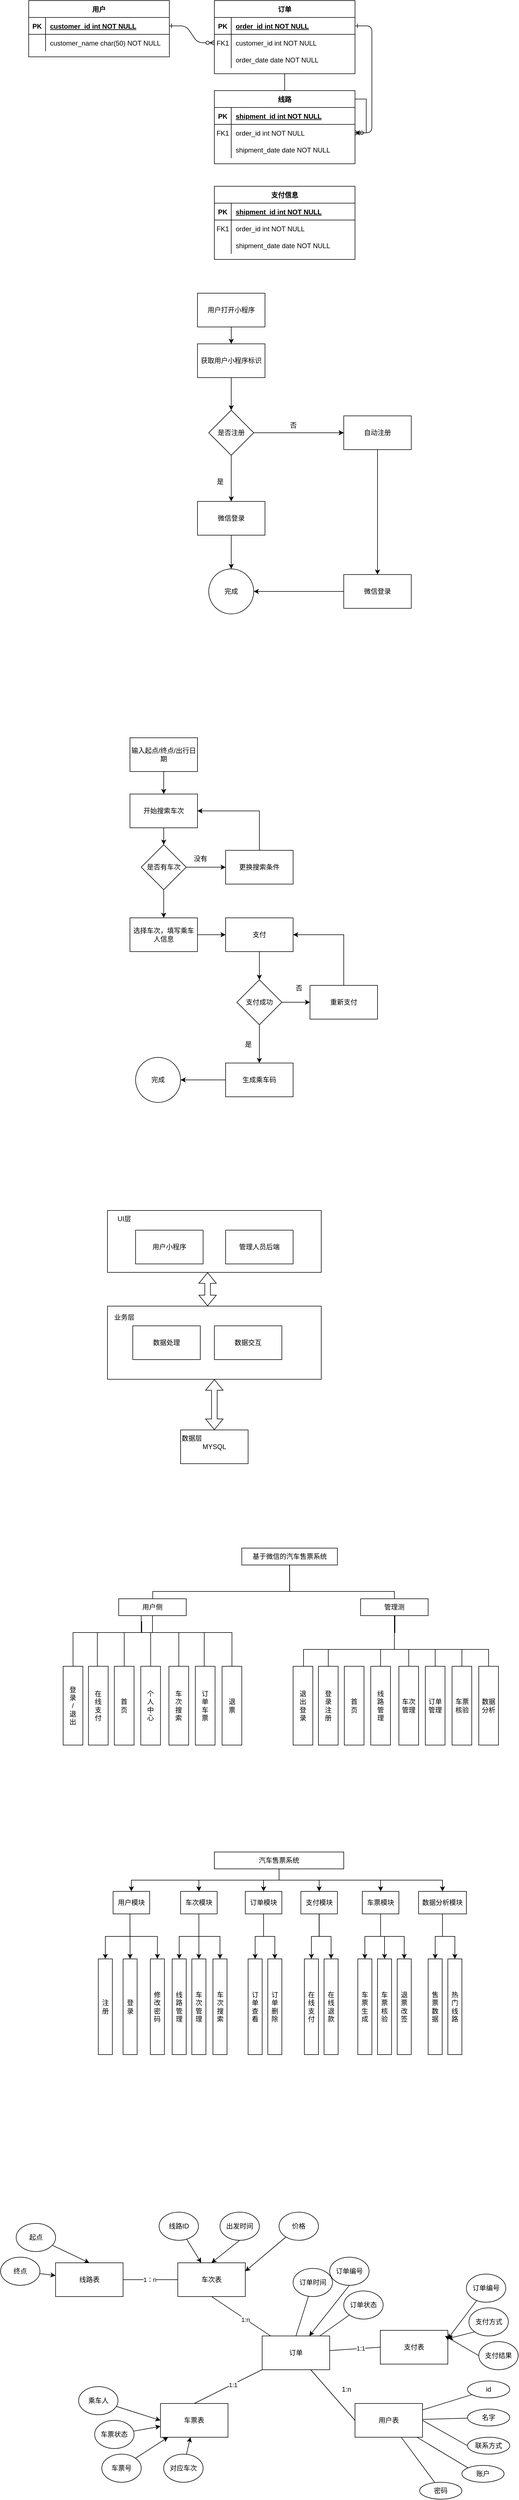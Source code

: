 <mxfile version="24.7.7">
  <diagram id="R2lEEEUBdFMjLlhIrx00" name="Page-1">
    <mxGraphModel dx="1226" dy="667" grid="1" gridSize="10" guides="1" tooltips="1" connect="1" arrows="1" fold="1" page="1" pageScale="1" pageWidth="850" pageHeight="1100" math="0" shadow="0" extFonts="Permanent Marker^https://fonts.googleapis.com/css?family=Permanent+Marker">
      <root>
        <mxCell id="0" />
        <mxCell id="1" parent="0" />
        <mxCell id="C-vyLk0tnHw3VtMMgP7b-1" value="" style="edgeStyle=entityRelationEdgeStyle;endArrow=ERzeroToMany;startArrow=ERone;endFill=1;startFill=0;" parent="1" source="C-vyLk0tnHw3VtMMgP7b-24" target="C-vyLk0tnHw3VtMMgP7b-6" edge="1">
          <mxGeometry width="100" height="100" relative="1" as="geometry">
            <mxPoint x="340" y="720" as="sourcePoint" />
            <mxPoint x="440" y="620" as="targetPoint" />
          </mxGeometry>
        </mxCell>
        <mxCell id="C-vyLk0tnHw3VtMMgP7b-12" value="" style="edgeStyle=entityRelationEdgeStyle;endArrow=ERzeroToMany;startArrow=ERone;endFill=1;startFill=0;" parent="1" source="C-vyLk0tnHw3VtMMgP7b-3" target="C-vyLk0tnHw3VtMMgP7b-17" edge="1">
          <mxGeometry width="100" height="100" relative="1" as="geometry">
            <mxPoint x="400" y="180" as="sourcePoint" />
            <mxPoint x="460" y="205" as="targetPoint" />
          </mxGeometry>
        </mxCell>
        <mxCell id="f2psoKQf4g5IG362uI7s-1" value="" style="edgeStyle=orthogonalEdgeStyle;rounded=0;orthogonalLoop=1;jettySize=auto;html=1;" edge="1" parent="1" source="C-vyLk0tnHw3VtMMgP7b-2" target="C-vyLk0tnHw3VtMMgP7b-17">
          <mxGeometry relative="1" as="geometry" />
        </mxCell>
        <mxCell id="C-vyLk0tnHw3VtMMgP7b-2" value="订单" style="shape=table;startSize=30;container=1;collapsible=1;childLayout=tableLayout;fixedRows=1;rowLines=0;fontStyle=1;align=center;resizeLast=1;" parent="1" vertex="1">
          <mxGeometry x="450" y="120" width="250" height="130" as="geometry" />
        </mxCell>
        <mxCell id="C-vyLk0tnHw3VtMMgP7b-3" value="" style="shape=partialRectangle;collapsible=0;dropTarget=0;pointerEvents=0;fillColor=none;points=[[0,0.5],[1,0.5]];portConstraint=eastwest;top=0;left=0;right=0;bottom=1;" parent="C-vyLk0tnHw3VtMMgP7b-2" vertex="1">
          <mxGeometry y="30" width="250" height="30" as="geometry" />
        </mxCell>
        <mxCell id="C-vyLk0tnHw3VtMMgP7b-4" value="PK" style="shape=partialRectangle;overflow=hidden;connectable=0;fillColor=none;top=0;left=0;bottom=0;right=0;fontStyle=1;" parent="C-vyLk0tnHw3VtMMgP7b-3" vertex="1">
          <mxGeometry width="30" height="30" as="geometry">
            <mxRectangle width="30" height="30" as="alternateBounds" />
          </mxGeometry>
        </mxCell>
        <mxCell id="C-vyLk0tnHw3VtMMgP7b-5" value="order_id int NOT NULL " style="shape=partialRectangle;overflow=hidden;connectable=0;fillColor=none;top=0;left=0;bottom=0;right=0;align=left;spacingLeft=6;fontStyle=5;" parent="C-vyLk0tnHw3VtMMgP7b-3" vertex="1">
          <mxGeometry x="30" width="220" height="30" as="geometry">
            <mxRectangle width="220" height="30" as="alternateBounds" />
          </mxGeometry>
        </mxCell>
        <mxCell id="C-vyLk0tnHw3VtMMgP7b-6" value="" style="shape=partialRectangle;collapsible=0;dropTarget=0;pointerEvents=0;fillColor=none;points=[[0,0.5],[1,0.5]];portConstraint=eastwest;top=0;left=0;right=0;bottom=0;" parent="C-vyLk0tnHw3VtMMgP7b-2" vertex="1">
          <mxGeometry y="60" width="250" height="30" as="geometry" />
        </mxCell>
        <mxCell id="C-vyLk0tnHw3VtMMgP7b-7" value="FK1" style="shape=partialRectangle;overflow=hidden;connectable=0;fillColor=none;top=0;left=0;bottom=0;right=0;" parent="C-vyLk0tnHw3VtMMgP7b-6" vertex="1">
          <mxGeometry width="30" height="30" as="geometry">
            <mxRectangle width="30" height="30" as="alternateBounds" />
          </mxGeometry>
        </mxCell>
        <mxCell id="C-vyLk0tnHw3VtMMgP7b-8" value="customer_id int NOT NULL" style="shape=partialRectangle;overflow=hidden;connectable=0;fillColor=none;top=0;left=0;bottom=0;right=0;align=left;spacingLeft=6;" parent="C-vyLk0tnHw3VtMMgP7b-6" vertex="1">
          <mxGeometry x="30" width="220" height="30" as="geometry">
            <mxRectangle width="220" height="30" as="alternateBounds" />
          </mxGeometry>
        </mxCell>
        <mxCell id="C-vyLk0tnHw3VtMMgP7b-9" value="" style="shape=partialRectangle;collapsible=0;dropTarget=0;pointerEvents=0;fillColor=none;points=[[0,0.5],[1,0.5]];portConstraint=eastwest;top=0;left=0;right=0;bottom=0;" parent="C-vyLk0tnHw3VtMMgP7b-2" vertex="1">
          <mxGeometry y="90" width="250" height="30" as="geometry" />
        </mxCell>
        <mxCell id="C-vyLk0tnHw3VtMMgP7b-10" value="" style="shape=partialRectangle;overflow=hidden;connectable=0;fillColor=none;top=0;left=0;bottom=0;right=0;" parent="C-vyLk0tnHw3VtMMgP7b-9" vertex="1">
          <mxGeometry width="30" height="30" as="geometry">
            <mxRectangle width="30" height="30" as="alternateBounds" />
          </mxGeometry>
        </mxCell>
        <mxCell id="C-vyLk0tnHw3VtMMgP7b-11" value="order_date date NOT NULL" style="shape=partialRectangle;overflow=hidden;connectable=0;fillColor=none;top=0;left=0;bottom=0;right=0;align=left;spacingLeft=6;" parent="C-vyLk0tnHw3VtMMgP7b-9" vertex="1">
          <mxGeometry x="30" width="220" height="30" as="geometry">
            <mxRectangle width="220" height="30" as="alternateBounds" />
          </mxGeometry>
        </mxCell>
        <mxCell id="C-vyLk0tnHw3VtMMgP7b-13" value="线路" style="shape=table;startSize=30;container=1;collapsible=1;childLayout=tableLayout;fixedRows=1;rowLines=0;fontStyle=1;align=center;resizeLast=1;" parent="1" vertex="1">
          <mxGeometry x="450" y="280" width="250" height="130" as="geometry" />
        </mxCell>
        <mxCell id="C-vyLk0tnHw3VtMMgP7b-14" value="" style="shape=partialRectangle;collapsible=0;dropTarget=0;pointerEvents=0;fillColor=none;points=[[0,0.5],[1,0.5]];portConstraint=eastwest;top=0;left=0;right=0;bottom=1;" parent="C-vyLk0tnHw3VtMMgP7b-13" vertex="1">
          <mxGeometry y="30" width="250" height="30" as="geometry" />
        </mxCell>
        <mxCell id="C-vyLk0tnHw3VtMMgP7b-15" value="PK" style="shape=partialRectangle;overflow=hidden;connectable=0;fillColor=none;top=0;left=0;bottom=0;right=0;fontStyle=1;" parent="C-vyLk0tnHw3VtMMgP7b-14" vertex="1">
          <mxGeometry width="30" height="30" as="geometry">
            <mxRectangle width="30" height="30" as="alternateBounds" />
          </mxGeometry>
        </mxCell>
        <mxCell id="C-vyLk0tnHw3VtMMgP7b-16" value="shipment_id int NOT NULL " style="shape=partialRectangle;overflow=hidden;connectable=0;fillColor=none;top=0;left=0;bottom=0;right=0;align=left;spacingLeft=6;fontStyle=5;" parent="C-vyLk0tnHw3VtMMgP7b-14" vertex="1">
          <mxGeometry x="30" width="220" height="30" as="geometry">
            <mxRectangle width="220" height="30" as="alternateBounds" />
          </mxGeometry>
        </mxCell>
        <mxCell id="C-vyLk0tnHw3VtMMgP7b-17" value="" style="shape=partialRectangle;collapsible=0;dropTarget=0;pointerEvents=0;fillColor=none;points=[[0,0.5],[1,0.5]];portConstraint=eastwest;top=0;left=0;right=0;bottom=0;" parent="C-vyLk0tnHw3VtMMgP7b-13" vertex="1">
          <mxGeometry y="60" width="250" height="30" as="geometry" />
        </mxCell>
        <mxCell id="C-vyLk0tnHw3VtMMgP7b-18" value="FK1" style="shape=partialRectangle;overflow=hidden;connectable=0;fillColor=none;top=0;left=0;bottom=0;right=0;" parent="C-vyLk0tnHw3VtMMgP7b-17" vertex="1">
          <mxGeometry width="30" height="30" as="geometry">
            <mxRectangle width="30" height="30" as="alternateBounds" />
          </mxGeometry>
        </mxCell>
        <mxCell id="C-vyLk0tnHw3VtMMgP7b-19" value="order_id int NOT NULL" style="shape=partialRectangle;overflow=hidden;connectable=0;fillColor=none;top=0;left=0;bottom=0;right=0;align=left;spacingLeft=6;" parent="C-vyLk0tnHw3VtMMgP7b-17" vertex="1">
          <mxGeometry x="30" width="220" height="30" as="geometry">
            <mxRectangle width="220" height="30" as="alternateBounds" />
          </mxGeometry>
        </mxCell>
        <mxCell id="C-vyLk0tnHw3VtMMgP7b-20" value="" style="shape=partialRectangle;collapsible=0;dropTarget=0;pointerEvents=0;fillColor=none;points=[[0,0.5],[1,0.5]];portConstraint=eastwest;top=0;left=0;right=0;bottom=0;" parent="C-vyLk0tnHw3VtMMgP7b-13" vertex="1">
          <mxGeometry y="90" width="250" height="30" as="geometry" />
        </mxCell>
        <mxCell id="C-vyLk0tnHw3VtMMgP7b-21" value="" style="shape=partialRectangle;overflow=hidden;connectable=0;fillColor=none;top=0;left=0;bottom=0;right=0;" parent="C-vyLk0tnHw3VtMMgP7b-20" vertex="1">
          <mxGeometry width="30" height="30" as="geometry">
            <mxRectangle width="30" height="30" as="alternateBounds" />
          </mxGeometry>
        </mxCell>
        <mxCell id="C-vyLk0tnHw3VtMMgP7b-22" value="shipment_date date NOT NULL" style="shape=partialRectangle;overflow=hidden;connectable=0;fillColor=none;top=0;left=0;bottom=0;right=0;align=left;spacingLeft=6;" parent="C-vyLk0tnHw3VtMMgP7b-20" vertex="1">
          <mxGeometry x="30" width="220" height="30" as="geometry">
            <mxRectangle width="220" height="30" as="alternateBounds" />
          </mxGeometry>
        </mxCell>
        <mxCell id="C-vyLk0tnHw3VtMMgP7b-23" value="用户" style="shape=table;startSize=30;container=1;collapsible=1;childLayout=tableLayout;fixedRows=1;rowLines=0;fontStyle=1;align=center;resizeLast=1;" parent="1" vertex="1">
          <mxGeometry x="120" y="120" width="250" height="100" as="geometry" />
        </mxCell>
        <mxCell id="C-vyLk0tnHw3VtMMgP7b-24" value="" style="shape=partialRectangle;collapsible=0;dropTarget=0;pointerEvents=0;fillColor=none;points=[[0,0.5],[1,0.5]];portConstraint=eastwest;top=0;left=0;right=0;bottom=1;" parent="C-vyLk0tnHw3VtMMgP7b-23" vertex="1">
          <mxGeometry y="30" width="250" height="30" as="geometry" />
        </mxCell>
        <mxCell id="C-vyLk0tnHw3VtMMgP7b-25" value="PK" style="shape=partialRectangle;overflow=hidden;connectable=0;fillColor=none;top=0;left=0;bottom=0;right=0;fontStyle=1;" parent="C-vyLk0tnHw3VtMMgP7b-24" vertex="1">
          <mxGeometry width="30" height="30" as="geometry">
            <mxRectangle width="30" height="30" as="alternateBounds" />
          </mxGeometry>
        </mxCell>
        <mxCell id="C-vyLk0tnHw3VtMMgP7b-26" value="customer_id int NOT NULL " style="shape=partialRectangle;overflow=hidden;connectable=0;fillColor=none;top=0;left=0;bottom=0;right=0;align=left;spacingLeft=6;fontStyle=5;" parent="C-vyLk0tnHw3VtMMgP7b-24" vertex="1">
          <mxGeometry x="30" width="220" height="30" as="geometry">
            <mxRectangle width="220" height="30" as="alternateBounds" />
          </mxGeometry>
        </mxCell>
        <mxCell id="C-vyLk0tnHw3VtMMgP7b-27" value="" style="shape=partialRectangle;collapsible=0;dropTarget=0;pointerEvents=0;fillColor=none;points=[[0,0.5],[1,0.5]];portConstraint=eastwest;top=0;left=0;right=0;bottom=0;" parent="C-vyLk0tnHw3VtMMgP7b-23" vertex="1">
          <mxGeometry y="60" width="250" height="30" as="geometry" />
        </mxCell>
        <mxCell id="C-vyLk0tnHw3VtMMgP7b-28" value="" style="shape=partialRectangle;overflow=hidden;connectable=0;fillColor=none;top=0;left=0;bottom=0;right=0;" parent="C-vyLk0tnHw3VtMMgP7b-27" vertex="1">
          <mxGeometry width="30" height="30" as="geometry">
            <mxRectangle width="30" height="30" as="alternateBounds" />
          </mxGeometry>
        </mxCell>
        <mxCell id="C-vyLk0tnHw3VtMMgP7b-29" value="customer_name char(50) NOT NULL" style="shape=partialRectangle;overflow=hidden;connectable=0;fillColor=none;top=0;left=0;bottom=0;right=0;align=left;spacingLeft=6;" parent="C-vyLk0tnHw3VtMMgP7b-27" vertex="1">
          <mxGeometry x="30" width="220" height="30" as="geometry">
            <mxRectangle width="220" height="30" as="alternateBounds" />
          </mxGeometry>
        </mxCell>
        <mxCell id="f2psoKQf4g5IG362uI7s-2" value="支付信息" style="shape=table;startSize=30;container=1;collapsible=1;childLayout=tableLayout;fixedRows=1;rowLines=0;fontStyle=1;align=center;resizeLast=1;" vertex="1" parent="1">
          <mxGeometry x="450" y="450" width="250" height="130" as="geometry" />
        </mxCell>
        <mxCell id="f2psoKQf4g5IG362uI7s-3" value="" style="shape=partialRectangle;collapsible=0;dropTarget=0;pointerEvents=0;fillColor=none;points=[[0,0.5],[1,0.5]];portConstraint=eastwest;top=0;left=0;right=0;bottom=1;" vertex="1" parent="f2psoKQf4g5IG362uI7s-2">
          <mxGeometry y="30" width="250" height="30" as="geometry" />
        </mxCell>
        <mxCell id="f2psoKQf4g5IG362uI7s-4" value="PK" style="shape=partialRectangle;overflow=hidden;connectable=0;fillColor=none;top=0;left=0;bottom=0;right=0;fontStyle=1;" vertex="1" parent="f2psoKQf4g5IG362uI7s-3">
          <mxGeometry width="30" height="30" as="geometry">
            <mxRectangle width="30" height="30" as="alternateBounds" />
          </mxGeometry>
        </mxCell>
        <mxCell id="f2psoKQf4g5IG362uI7s-5" value="shipment_id int NOT NULL " style="shape=partialRectangle;overflow=hidden;connectable=0;fillColor=none;top=0;left=0;bottom=0;right=0;align=left;spacingLeft=6;fontStyle=5;" vertex="1" parent="f2psoKQf4g5IG362uI7s-3">
          <mxGeometry x="30" width="220" height="30" as="geometry">
            <mxRectangle width="220" height="30" as="alternateBounds" />
          </mxGeometry>
        </mxCell>
        <mxCell id="f2psoKQf4g5IG362uI7s-6" value="" style="shape=partialRectangle;collapsible=0;dropTarget=0;pointerEvents=0;fillColor=none;points=[[0,0.5],[1,0.5]];portConstraint=eastwest;top=0;left=0;right=0;bottom=0;" vertex="1" parent="f2psoKQf4g5IG362uI7s-2">
          <mxGeometry y="60" width="250" height="30" as="geometry" />
        </mxCell>
        <mxCell id="f2psoKQf4g5IG362uI7s-7" value="FK1" style="shape=partialRectangle;overflow=hidden;connectable=0;fillColor=none;top=0;left=0;bottom=0;right=0;" vertex="1" parent="f2psoKQf4g5IG362uI7s-6">
          <mxGeometry width="30" height="30" as="geometry">
            <mxRectangle width="30" height="30" as="alternateBounds" />
          </mxGeometry>
        </mxCell>
        <mxCell id="f2psoKQf4g5IG362uI7s-8" value="order_id int NOT NULL" style="shape=partialRectangle;overflow=hidden;connectable=0;fillColor=none;top=0;left=0;bottom=0;right=0;align=left;spacingLeft=6;" vertex="1" parent="f2psoKQf4g5IG362uI7s-6">
          <mxGeometry x="30" width="220" height="30" as="geometry">
            <mxRectangle width="220" height="30" as="alternateBounds" />
          </mxGeometry>
        </mxCell>
        <mxCell id="f2psoKQf4g5IG362uI7s-9" value="" style="shape=partialRectangle;collapsible=0;dropTarget=0;pointerEvents=0;fillColor=none;points=[[0,0.5],[1,0.5]];portConstraint=eastwest;top=0;left=0;right=0;bottom=0;" vertex="1" parent="f2psoKQf4g5IG362uI7s-2">
          <mxGeometry y="90" width="250" height="30" as="geometry" />
        </mxCell>
        <mxCell id="f2psoKQf4g5IG362uI7s-10" value="" style="shape=partialRectangle;overflow=hidden;connectable=0;fillColor=none;top=0;left=0;bottom=0;right=0;" vertex="1" parent="f2psoKQf4g5IG362uI7s-9">
          <mxGeometry width="30" height="30" as="geometry">
            <mxRectangle width="30" height="30" as="alternateBounds" />
          </mxGeometry>
        </mxCell>
        <mxCell id="f2psoKQf4g5IG362uI7s-11" value="shipment_date date NOT NULL" style="shape=partialRectangle;overflow=hidden;connectable=0;fillColor=none;top=0;left=0;bottom=0;right=0;align=left;spacingLeft=6;" vertex="1" parent="f2psoKQf4g5IG362uI7s-9">
          <mxGeometry x="30" width="220" height="30" as="geometry">
            <mxRectangle width="220" height="30" as="alternateBounds" />
          </mxGeometry>
        </mxCell>
        <mxCell id="f2psoKQf4g5IG362uI7s-20" style="edgeStyle=orthogonalEdgeStyle;rounded=0;orthogonalLoop=1;jettySize=auto;html=1;" edge="1" parent="1" source="f2psoKQf4g5IG362uI7s-42" target="f2psoKQf4g5IG362uI7s-19">
          <mxGeometry relative="1" as="geometry" />
        </mxCell>
        <mxCell id="f2psoKQf4g5IG362uI7s-16" value="用户打开小程序" style="rounded=0;whiteSpace=wrap;html=1;" vertex="1" parent="1">
          <mxGeometry x="420" y="640" width="120" height="60" as="geometry" />
        </mxCell>
        <mxCell id="f2psoKQf4g5IG362uI7s-33" value="" style="edgeStyle=orthogonalEdgeStyle;rounded=0;orthogonalLoop=1;jettySize=auto;html=1;" edge="1" parent="1" source="f2psoKQf4g5IG362uI7s-17" target="f2psoKQf4g5IG362uI7s-32">
          <mxGeometry relative="1" as="geometry" />
        </mxCell>
        <mxCell id="f2psoKQf4g5IG362uI7s-17" value="微信登录" style="rounded=0;whiteSpace=wrap;html=1;" vertex="1" parent="1">
          <mxGeometry x="420" y="1010" width="120" height="60" as="geometry" />
        </mxCell>
        <mxCell id="f2psoKQf4g5IG362uI7s-21" value="" style="edgeStyle=orthogonalEdgeStyle;rounded=0;orthogonalLoop=1;jettySize=auto;html=1;" edge="1" parent="1" source="f2psoKQf4g5IG362uI7s-19" target="f2psoKQf4g5IG362uI7s-17">
          <mxGeometry relative="1" as="geometry" />
        </mxCell>
        <mxCell id="f2psoKQf4g5IG362uI7s-40" style="edgeStyle=orthogonalEdgeStyle;rounded=0;orthogonalLoop=1;jettySize=auto;html=1;entryX=0;entryY=0.5;entryDx=0;entryDy=0;" edge="1" parent="1" source="f2psoKQf4g5IG362uI7s-19" target="f2psoKQf4g5IG362uI7s-34">
          <mxGeometry relative="1" as="geometry" />
        </mxCell>
        <mxCell id="f2psoKQf4g5IG362uI7s-19" value="是否注册" style="rhombus;whiteSpace=wrap;html=1;" vertex="1" parent="1">
          <mxGeometry x="440" y="848" width="80" height="80" as="geometry" />
        </mxCell>
        <mxCell id="f2psoKQf4g5IG362uI7s-22" value="是" style="text;html=1;align=center;verticalAlign=middle;resizable=0;points=[];autosize=1;strokeColor=none;fillColor=none;" vertex="1" parent="1">
          <mxGeometry x="440" y="960" width="40" height="30" as="geometry" />
        </mxCell>
        <mxCell id="f2psoKQf4g5IG362uI7s-24" value="否" style="text;html=1;align=center;verticalAlign=middle;resizable=0;points=[];autosize=1;strokeColor=none;fillColor=none;" vertex="1" parent="1">
          <mxGeometry x="570" y="860" width="40" height="30" as="geometry" />
        </mxCell>
        <mxCell id="f2psoKQf4g5IG362uI7s-32" value="完成" style="ellipse;whiteSpace=wrap;html=1;rounded=0;" vertex="1" parent="1">
          <mxGeometry x="440" y="1130" width="80" height="80" as="geometry" />
        </mxCell>
        <mxCell id="f2psoKQf4g5IG362uI7s-41" style="edgeStyle=orthogonalEdgeStyle;rounded=0;orthogonalLoop=1;jettySize=auto;html=1;" edge="1" parent="1" source="f2psoKQf4g5IG362uI7s-34" target="f2psoKQf4g5IG362uI7s-36">
          <mxGeometry relative="1" as="geometry" />
        </mxCell>
        <mxCell id="f2psoKQf4g5IG362uI7s-34" value="自动注册" style="whiteSpace=wrap;html=1;" vertex="1" parent="1">
          <mxGeometry x="680" y="858" width="120" height="60" as="geometry" />
        </mxCell>
        <mxCell id="f2psoKQf4g5IG362uI7s-38" style="edgeStyle=orthogonalEdgeStyle;rounded=0;orthogonalLoop=1;jettySize=auto;html=1;entryX=1;entryY=0.5;entryDx=0;entryDy=0;" edge="1" parent="1" source="f2psoKQf4g5IG362uI7s-36" target="f2psoKQf4g5IG362uI7s-32">
          <mxGeometry relative="1" as="geometry" />
        </mxCell>
        <mxCell id="f2psoKQf4g5IG362uI7s-36" value="微信登录" style="whiteSpace=wrap;html=1;" vertex="1" parent="1">
          <mxGeometry x="680" y="1140" width="120" height="60" as="geometry" />
        </mxCell>
        <mxCell id="f2psoKQf4g5IG362uI7s-43" value="" style="edgeStyle=orthogonalEdgeStyle;rounded=0;orthogonalLoop=1;jettySize=auto;html=1;" edge="1" parent="1" source="f2psoKQf4g5IG362uI7s-16" target="f2psoKQf4g5IG362uI7s-42">
          <mxGeometry relative="1" as="geometry">
            <mxPoint x="480" y="710" as="sourcePoint" />
            <mxPoint x="480" y="848" as="targetPoint" />
          </mxGeometry>
        </mxCell>
        <mxCell id="f2psoKQf4g5IG362uI7s-42" value="获取用户小程序标识" style="rounded=0;whiteSpace=wrap;html=1;" vertex="1" parent="1">
          <mxGeometry x="420" y="730" width="120" height="60" as="geometry" />
        </mxCell>
        <mxCell id="f2psoKQf4g5IG362uI7s-46" value="" style="edgeStyle=orthogonalEdgeStyle;rounded=0;orthogonalLoop=1;jettySize=auto;html=1;" edge="1" parent="1" source="f2psoKQf4g5IG362uI7s-44" target="f2psoKQf4g5IG362uI7s-45">
          <mxGeometry relative="1" as="geometry" />
        </mxCell>
        <mxCell id="f2psoKQf4g5IG362uI7s-44" value="输入起点/终点/出行日期" style="rounded=0;whiteSpace=wrap;html=1;" vertex="1" parent="1">
          <mxGeometry x="300" y="1430" width="120" height="60" as="geometry" />
        </mxCell>
        <mxCell id="f2psoKQf4g5IG362uI7s-56" value="" style="edgeStyle=orthogonalEdgeStyle;rounded=0;orthogonalLoop=1;jettySize=auto;html=1;" edge="1" parent="1" source="f2psoKQf4g5IG362uI7s-45" target="f2psoKQf4g5IG362uI7s-55">
          <mxGeometry relative="1" as="geometry" />
        </mxCell>
        <mxCell id="f2psoKQf4g5IG362uI7s-45" value="开始搜索车次" style="rounded=0;whiteSpace=wrap;html=1;" vertex="1" parent="1">
          <mxGeometry x="300" y="1530" width="120" height="60" as="geometry" />
        </mxCell>
        <mxCell id="f2psoKQf4g5IG362uI7s-64" value="" style="edgeStyle=orthogonalEdgeStyle;rounded=0;orthogonalLoop=1;jettySize=auto;html=1;" edge="1" parent="1" source="f2psoKQf4g5IG362uI7s-53" target="f2psoKQf4g5IG362uI7s-63">
          <mxGeometry relative="1" as="geometry" />
        </mxCell>
        <mxCell id="f2psoKQf4g5IG362uI7s-53" value="选择车次，填写乘车人信息" style="rounded=0;whiteSpace=wrap;html=1;" vertex="1" parent="1">
          <mxGeometry x="300" y="1750" width="120" height="60" as="geometry" />
        </mxCell>
        <mxCell id="f2psoKQf4g5IG362uI7s-59" value="" style="edgeStyle=orthogonalEdgeStyle;rounded=0;orthogonalLoop=1;jettySize=auto;html=1;" edge="1" parent="1" source="f2psoKQf4g5IG362uI7s-55" target="f2psoKQf4g5IG362uI7s-58">
          <mxGeometry relative="1" as="geometry" />
        </mxCell>
        <mxCell id="f2psoKQf4g5IG362uI7s-62" value="" style="edgeStyle=orthogonalEdgeStyle;rounded=0;orthogonalLoop=1;jettySize=auto;html=1;" edge="1" parent="1" source="f2psoKQf4g5IG362uI7s-55" target="f2psoKQf4g5IG362uI7s-53">
          <mxGeometry relative="1" as="geometry" />
        </mxCell>
        <mxCell id="f2psoKQf4g5IG362uI7s-55" value="是否有车次" style="rhombus;whiteSpace=wrap;html=1;rounded=0;" vertex="1" parent="1">
          <mxGeometry x="320" y="1620" width="80" height="80" as="geometry" />
        </mxCell>
        <mxCell id="f2psoKQf4g5IG362uI7s-61" style="edgeStyle=orthogonalEdgeStyle;rounded=0;orthogonalLoop=1;jettySize=auto;html=1;entryX=1;entryY=0.5;entryDx=0;entryDy=0;" edge="1" parent="1" source="f2psoKQf4g5IG362uI7s-58" target="f2psoKQf4g5IG362uI7s-45">
          <mxGeometry relative="1" as="geometry">
            <Array as="points">
              <mxPoint x="530" y="1560" />
            </Array>
          </mxGeometry>
        </mxCell>
        <mxCell id="f2psoKQf4g5IG362uI7s-58" value="更换搜索条件" style="whiteSpace=wrap;html=1;rounded=0;" vertex="1" parent="1">
          <mxGeometry x="470" y="1630" width="120" height="60" as="geometry" />
        </mxCell>
        <mxCell id="f2psoKQf4g5IG362uI7s-60" value="没有" style="text;html=1;align=center;verticalAlign=middle;resizable=0;points=[];autosize=1;strokeColor=none;fillColor=none;" vertex="1" parent="1">
          <mxGeometry x="400" y="1630" width="50" height="30" as="geometry" />
        </mxCell>
        <mxCell id="f2psoKQf4g5IG362uI7s-66" value="" style="edgeStyle=orthogonalEdgeStyle;rounded=0;orthogonalLoop=1;jettySize=auto;html=1;" edge="1" parent="1" source="f2psoKQf4g5IG362uI7s-63" target="f2psoKQf4g5IG362uI7s-65">
          <mxGeometry relative="1" as="geometry" />
        </mxCell>
        <mxCell id="f2psoKQf4g5IG362uI7s-63" value="支付" style="rounded=0;whiteSpace=wrap;html=1;" vertex="1" parent="1">
          <mxGeometry x="470" y="1750" width="120" height="60" as="geometry" />
        </mxCell>
        <mxCell id="f2psoKQf4g5IG362uI7s-68" value="" style="edgeStyle=orthogonalEdgeStyle;rounded=0;orthogonalLoop=1;jettySize=auto;html=1;" edge="1" parent="1" source="f2psoKQf4g5IG362uI7s-65" target="f2psoKQf4g5IG362uI7s-67">
          <mxGeometry relative="1" as="geometry" />
        </mxCell>
        <mxCell id="f2psoKQf4g5IG362uI7s-72" value="" style="edgeStyle=orthogonalEdgeStyle;rounded=0;orthogonalLoop=1;jettySize=auto;html=1;" edge="1" parent="1" source="f2psoKQf4g5IG362uI7s-65" target="f2psoKQf4g5IG362uI7s-71">
          <mxGeometry relative="1" as="geometry" />
        </mxCell>
        <mxCell id="f2psoKQf4g5IG362uI7s-65" value="支付成功" style="rhombus;whiteSpace=wrap;html=1;rounded=0;" vertex="1" parent="1">
          <mxGeometry x="490" y="1860" width="80" height="80" as="geometry" />
        </mxCell>
        <mxCell id="f2psoKQf4g5IG362uI7s-77" style="edgeStyle=orthogonalEdgeStyle;rounded=0;orthogonalLoop=1;jettySize=auto;html=1;entryX=1;entryY=0.5;entryDx=0;entryDy=0;" edge="1" parent="1" source="f2psoKQf4g5IG362uI7s-67" target="f2psoKQf4g5IG362uI7s-63">
          <mxGeometry relative="1" as="geometry">
            <Array as="points">
              <mxPoint x="680" y="1780" />
            </Array>
          </mxGeometry>
        </mxCell>
        <mxCell id="f2psoKQf4g5IG362uI7s-67" value="重新支付" style="whiteSpace=wrap;html=1;rounded=0;" vertex="1" parent="1">
          <mxGeometry x="620" y="1870" width="120" height="60" as="geometry" />
        </mxCell>
        <mxCell id="f2psoKQf4g5IG362uI7s-69" value="否" style="text;html=1;align=center;verticalAlign=middle;resizable=0;points=[];autosize=1;strokeColor=none;fillColor=none;" vertex="1" parent="1">
          <mxGeometry x="580" y="1860" width="40" height="30" as="geometry" />
        </mxCell>
        <mxCell id="f2psoKQf4g5IG362uI7s-74" value="" style="edgeStyle=orthogonalEdgeStyle;rounded=0;orthogonalLoop=1;jettySize=auto;html=1;" edge="1" parent="1" source="f2psoKQf4g5IG362uI7s-71" target="f2psoKQf4g5IG362uI7s-73">
          <mxGeometry relative="1" as="geometry" />
        </mxCell>
        <mxCell id="f2psoKQf4g5IG362uI7s-71" value="生成乘车码" style="whiteSpace=wrap;html=1;rounded=0;" vertex="1" parent="1">
          <mxGeometry x="470" y="2008" width="120" height="60" as="geometry" />
        </mxCell>
        <mxCell id="f2psoKQf4g5IG362uI7s-73" value="完成" style="ellipse;whiteSpace=wrap;html=1;rounded=0;" vertex="1" parent="1">
          <mxGeometry x="310" y="1998" width="80" height="80" as="geometry" />
        </mxCell>
        <mxCell id="f2psoKQf4g5IG362uI7s-76" value="是" style="text;html=1;align=center;verticalAlign=middle;resizable=0;points=[];autosize=1;strokeColor=none;fillColor=none;" vertex="1" parent="1">
          <mxGeometry x="490" y="1960" width="40" height="30" as="geometry" />
        </mxCell>
        <mxCell id="f2psoKQf4g5IG362uI7s-78" value="" style="rounded=0;whiteSpace=wrap;html=1;" vertex="1" parent="1">
          <mxGeometry x="260" y="2270" width="380" height="110" as="geometry" />
        </mxCell>
        <mxCell id="f2psoKQf4g5IG362uI7s-79" value="" style="rounded=0;whiteSpace=wrap;html=1;" vertex="1" parent="1">
          <mxGeometry x="260" y="2440" width="380" height="130" as="geometry" />
        </mxCell>
        <mxCell id="f2psoKQf4g5IG362uI7s-80" value="数据处理" style="rounded=0;whiteSpace=wrap;html=1;" vertex="1" parent="1">
          <mxGeometry x="305" y="2475" width="120" height="60" as="geometry" />
        </mxCell>
        <mxCell id="f2psoKQf4g5IG362uI7s-81" value="数据交互" style="rounded=0;whiteSpace=wrap;html=1;" vertex="1" parent="1">
          <mxGeometry x="450" y="2475" width="120" height="60" as="geometry" />
        </mxCell>
        <mxCell id="f2psoKQf4g5IG362uI7s-83" value="" style="shape=flexArrow;endArrow=classic;startArrow=classic;html=1;rounded=0;exitX=0.5;exitY=0;exitDx=0;exitDy=0;" edge="1" parent="1">
          <mxGeometry width="100" height="100" relative="1" as="geometry">
            <mxPoint x="438" y="2440" as="sourcePoint" />
            <mxPoint x="438" y="2380" as="targetPoint" />
          </mxGeometry>
        </mxCell>
        <mxCell id="f2psoKQf4g5IG362uI7s-84" value="业务层" style="text;html=1;align=center;verticalAlign=middle;whiteSpace=wrap;rounded=0;" vertex="1" parent="1">
          <mxGeometry x="260" y="2445" width="60" height="30" as="geometry" />
        </mxCell>
        <mxCell id="f2psoKQf4g5IG362uI7s-86" value="用户小程序" style="rounded=0;whiteSpace=wrap;html=1;" vertex="1" parent="1">
          <mxGeometry x="310" y="2305" width="120" height="60" as="geometry" />
        </mxCell>
        <mxCell id="f2psoKQf4g5IG362uI7s-87" value="管理人员后端" style="rounded=0;whiteSpace=wrap;html=1;" vertex="1" parent="1">
          <mxGeometry x="470" y="2305" width="120" height="60" as="geometry" />
        </mxCell>
        <mxCell id="f2psoKQf4g5IG362uI7s-88" value="UI层" style="text;html=1;align=center;verticalAlign=middle;whiteSpace=wrap;rounded=0;" vertex="1" parent="1">
          <mxGeometry x="260" y="2270" width="60" height="30" as="geometry" />
        </mxCell>
        <mxCell id="f2psoKQf4g5IG362uI7s-89" value="MYSQL" style="rounded=0;whiteSpace=wrap;html=1;" vertex="1" parent="1">
          <mxGeometry x="390" y="2660" width="120" height="60" as="geometry" />
        </mxCell>
        <mxCell id="f2psoKQf4g5IG362uI7s-90" value="" style="shape=flexArrow;endArrow=classic;startArrow=classic;html=1;rounded=0;" edge="1" parent="1" source="f2psoKQf4g5IG362uI7s-89">
          <mxGeometry width="100" height="100" relative="1" as="geometry">
            <mxPoint x="350" y="2670" as="sourcePoint" />
            <mxPoint x="450" y="2570" as="targetPoint" />
          </mxGeometry>
        </mxCell>
        <mxCell id="f2psoKQf4g5IG362uI7s-91" value="数据层" style="text;html=1;align=center;verticalAlign=middle;whiteSpace=wrap;rounded=0;" vertex="1" parent="1">
          <mxGeometry x="380" y="2660" width="60" height="30" as="geometry" />
        </mxCell>
        <mxCell id="f2psoKQf4g5IG362uI7s-97" style="edgeStyle=orthogonalEdgeStyle;rounded=0;orthogonalLoop=1;jettySize=auto;html=1;entryX=0.5;entryY=0;entryDx=0;entryDy=0;endArrow=none;endFill=0;exitX=0.5;exitY=1;exitDx=0;exitDy=0;" edge="1" parent="1" source="f2psoKQf4g5IG362uI7s-92">
          <mxGeometry relative="1" as="geometry">
            <mxPoint x="465.059" y="2934" as="sourcePoint" />
            <mxPoint x="340" y="2994" as="targetPoint" />
          </mxGeometry>
        </mxCell>
        <mxCell id="f2psoKQf4g5IG362uI7s-98" style="edgeStyle=orthogonalEdgeStyle;rounded=0;orthogonalLoop=1;jettySize=auto;html=1;entryX=0;entryY=0.5;entryDx=0;entryDy=0;exitX=0.5;exitY=1;exitDx=0;exitDy=0;" edge="1" parent="1">
          <mxGeometry relative="1" as="geometry">
            <mxPoint x="583.75" y="2897" as="sourcePoint" />
            <mxPoint x="710" y="2972" as="targetPoint" />
            <Array as="points">
              <mxPoint x="584" y="2947" />
              <mxPoint x="770" y="2947" />
              <mxPoint x="770" y="2972" />
            </Array>
          </mxGeometry>
        </mxCell>
        <mxCell id="f2psoKQf4g5IG362uI7s-92" value="基于微信的汽车售票系统" style="rounded=0;whiteSpace=wrap;html=1;" vertex="1" parent="1">
          <mxGeometry x="498.75" y="2870" width="170" height="30" as="geometry" />
        </mxCell>
        <mxCell id="f2psoKQf4g5IG362uI7s-93" value="用户侧" style="rounded=0;whiteSpace=wrap;html=1;" vertex="1" parent="1">
          <mxGeometry x="280" y="2960" width="120" height="30" as="geometry" />
        </mxCell>
        <mxCell id="f2psoKQf4g5IG362uI7s-94" value="管理测" style="rounded=0;whiteSpace=wrap;html=1;" vertex="1" parent="1">
          <mxGeometry x="710" y="2960" width="120" height="30" as="geometry" />
        </mxCell>
        <mxCell id="f2psoKQf4g5IG362uI7s-108" style="edgeStyle=orthogonalEdgeStyle;rounded=0;orthogonalLoop=1;jettySize=auto;html=1;endArrow=none;endFill=0;" edge="1" parent="1" source="f2psoKQf4g5IG362uI7s-99">
          <mxGeometry relative="1" as="geometry">
            <mxPoint x="320" y="3000" as="targetPoint" />
            <Array as="points">
              <mxPoint x="242" y="3020" />
              <mxPoint x="320" y="3020" />
            </Array>
          </mxGeometry>
        </mxCell>
        <mxCell id="f2psoKQf4g5IG362uI7s-99" value="在&lt;div&gt;线&lt;/div&gt;&lt;div&gt;支&lt;div&gt;付&lt;/div&gt;&lt;/div&gt;" style="rounded=0;whiteSpace=wrap;html=1;" vertex="1" parent="1">
          <mxGeometry x="226.25" y="3080" width="35" height="140" as="geometry" />
        </mxCell>
        <mxCell id="f2psoKQf4g5IG362uI7s-129" style="edgeStyle=orthogonalEdgeStyle;rounded=0;orthogonalLoop=1;jettySize=auto;html=1;entryX=0.5;entryY=1;entryDx=0;entryDy=0;endArrow=none;endFill=0;" edge="1" parent="1" source="f2psoKQf4g5IG362uI7s-100" target="f2psoKQf4g5IG362uI7s-93">
          <mxGeometry relative="1" as="geometry">
            <Array as="points">
              <mxPoint x="290" y="3020" />
              <mxPoint x="340" y="3020" />
            </Array>
          </mxGeometry>
        </mxCell>
        <mxCell id="f2psoKQf4g5IG362uI7s-100" value="首&lt;div&gt;页&lt;/div&gt;" style="rounded=0;whiteSpace=wrap;html=1;" vertex="1" parent="1">
          <mxGeometry x="272.25" y="3080" width="35" height="140" as="geometry" />
        </mxCell>
        <mxCell id="f2psoKQf4g5IG362uI7s-109" style="edgeStyle=orthogonalEdgeStyle;rounded=0;orthogonalLoop=1;jettySize=auto;html=1;endArrow=none;endFill=0;" edge="1" parent="1" source="f2psoKQf4g5IG362uI7s-101">
          <mxGeometry relative="1" as="geometry">
            <mxPoint x="320" y="3000" as="targetPoint" />
            <Array as="points">
              <mxPoint x="337" y="3020" />
              <mxPoint x="320" y="3020" />
            </Array>
          </mxGeometry>
        </mxCell>
        <mxCell id="f2psoKQf4g5IG362uI7s-101" value="个&lt;div&gt;人&lt;/div&gt;&lt;div&gt;中&lt;/div&gt;&lt;div&gt;心&lt;/div&gt;" style="rounded=0;whiteSpace=wrap;html=1;" vertex="1" parent="1">
          <mxGeometry x="319.25" y="3080" width="35" height="140" as="geometry" />
        </mxCell>
        <mxCell id="f2psoKQf4g5IG362uI7s-110" style="edgeStyle=orthogonalEdgeStyle;rounded=0;orthogonalLoop=1;jettySize=auto;html=1;endArrow=none;endFill=0;" edge="1" parent="1" source="f2psoKQf4g5IG362uI7s-102">
          <mxGeometry relative="1" as="geometry">
            <mxPoint x="320" y="3000" as="targetPoint" />
            <Array as="points">
              <mxPoint x="386" y="3020" />
              <mxPoint x="320" y="3020" />
            </Array>
          </mxGeometry>
        </mxCell>
        <mxCell id="f2psoKQf4g5IG362uI7s-102" value="车&lt;div&gt;次&lt;/div&gt;&lt;div&gt;搜&lt;/div&gt;&lt;div&gt;索&lt;/div&gt;" style="rounded=0;whiteSpace=wrap;html=1;" vertex="1" parent="1">
          <mxGeometry x="369.25" y="3080" width="35" height="140" as="geometry" />
        </mxCell>
        <mxCell id="f2psoKQf4g5IG362uI7s-111" style="edgeStyle=orthogonalEdgeStyle;rounded=0;orthogonalLoop=1;jettySize=auto;html=1;endArrow=none;endFill=0;" edge="1" parent="1" source="f2psoKQf4g5IG362uI7s-103">
          <mxGeometry relative="1" as="geometry">
            <mxPoint x="320" y="3000" as="targetPoint" />
            <Array as="points">
              <mxPoint x="432" y="3020" />
              <mxPoint x="320" y="3020" />
            </Array>
          </mxGeometry>
        </mxCell>
        <mxCell id="f2psoKQf4g5IG362uI7s-103" value="订&lt;div&gt;单&lt;/div&gt;&lt;div&gt;车&lt;div&gt;票&lt;/div&gt;&lt;/div&gt;" style="rounded=0;whiteSpace=wrap;html=1;" vertex="1" parent="1">
          <mxGeometry x="416.25" y="3080" width="35" height="140" as="geometry" />
        </mxCell>
        <mxCell id="f2psoKQf4g5IG362uI7s-107" style="edgeStyle=orthogonalEdgeStyle;rounded=0;orthogonalLoop=1;jettySize=auto;html=1;entryX=0.5;entryY=1;entryDx=0;entryDy=0;endArrow=none;endFill=0;" edge="1" parent="1" source="f2psoKQf4g5IG362uI7s-105" target="f2psoKQf4g5IG362uI7s-93">
          <mxGeometry relative="1" as="geometry">
            <Array as="points">
              <mxPoint x="198" y="3020" />
              <mxPoint x="320" y="3020" />
            </Array>
          </mxGeometry>
        </mxCell>
        <mxCell id="f2psoKQf4g5IG362uI7s-105" value="&lt;div&gt;登&lt;div&gt;录&lt;/div&gt;&lt;/div&gt;&lt;div&gt;/&lt;/div&gt;&lt;div&gt;退&lt;/div&gt;&lt;div&gt;出&lt;/div&gt;" style="rounded=0;whiteSpace=wrap;html=1;" vertex="1" parent="1">
          <mxGeometry x="181.25" y="3080" width="35" height="140" as="geometry" />
        </mxCell>
        <mxCell id="f2psoKQf4g5IG362uI7s-112" style="edgeStyle=orthogonalEdgeStyle;rounded=0;orthogonalLoop=1;jettySize=auto;html=1;endArrow=none;endFill=0;exitX=0.5;exitY=0;exitDx=0;exitDy=0;" edge="1" parent="1" source="f2psoKQf4g5IG362uI7s-106">
          <mxGeometry relative="1" as="geometry">
            <mxPoint x="321" y="3000" as="targetPoint" />
            <mxPoint x="481" y="3050" as="sourcePoint" />
            <Array as="points">
              <mxPoint x="481" y="3020" />
              <mxPoint x="321" y="3020" />
            </Array>
          </mxGeometry>
        </mxCell>
        <mxCell id="f2psoKQf4g5IG362uI7s-106" value="退&lt;div&gt;票&lt;/div&gt;" style="rounded=0;whiteSpace=wrap;html=1;" vertex="1" parent="1">
          <mxGeometry x="463.75" y="3080" width="35" height="140" as="geometry" />
        </mxCell>
        <mxCell id="f2psoKQf4g5IG362uI7s-113" style="edgeStyle=orthogonalEdgeStyle;rounded=0;orthogonalLoop=1;jettySize=auto;html=1;endArrow=none;endFill=0;entryX=0.5;entryY=1;entryDx=0;entryDy=0;" edge="1" parent="1" source="f2psoKQf4g5IG362uI7s-114" target="f2psoKQf4g5IG362uI7s-94">
          <mxGeometry relative="1" as="geometry">
            <mxPoint x="730" y="3030" as="targetPoint" />
            <Array as="points">
              <mxPoint x="652" y="3050" />
              <mxPoint x="770" y="3050" />
            </Array>
          </mxGeometry>
        </mxCell>
        <mxCell id="f2psoKQf4g5IG362uI7s-114" value="登&lt;div&gt;录&lt;/div&gt;&lt;div&gt;注&lt;/div&gt;&lt;div&gt;册&lt;/div&gt;" style="rounded=0;whiteSpace=wrap;html=1;" vertex="1" parent="1">
          <mxGeometry x="635" y="3080" width="35" height="140" as="geometry" />
        </mxCell>
        <mxCell id="f2psoKQf4g5IG362uI7s-115" value="首&lt;div&gt;页&lt;/div&gt;" style="rounded=0;whiteSpace=wrap;html=1;" vertex="1" parent="1">
          <mxGeometry x="681" y="3080" width="35" height="140" as="geometry" />
        </mxCell>
        <mxCell id="f2psoKQf4g5IG362uI7s-116" style="edgeStyle=orthogonalEdgeStyle;rounded=0;orthogonalLoop=1;jettySize=auto;html=1;endArrow=none;endFill=0;entryX=0.5;entryY=1;entryDx=0;entryDy=0;" edge="1" parent="1" source="f2psoKQf4g5IG362uI7s-117" target="f2psoKQf4g5IG362uI7s-94">
          <mxGeometry relative="1" as="geometry">
            <mxPoint x="730" y="3030" as="targetPoint" />
            <Array as="points">
              <mxPoint x="746" y="3050" />
              <mxPoint x="770" y="3050" />
            </Array>
          </mxGeometry>
        </mxCell>
        <mxCell id="f2psoKQf4g5IG362uI7s-117" value="线&lt;div&gt;路&lt;/div&gt;&lt;div&gt;管&lt;div&gt;理&lt;/div&gt;&lt;/div&gt;" style="rounded=0;whiteSpace=wrap;html=1;" vertex="1" parent="1">
          <mxGeometry x="728" y="3080" width="35" height="140" as="geometry" />
        </mxCell>
        <mxCell id="f2psoKQf4g5IG362uI7s-118" style="edgeStyle=orthogonalEdgeStyle;rounded=0;orthogonalLoop=1;jettySize=auto;html=1;endArrow=none;endFill=0;entryX=0.5;entryY=1;entryDx=0;entryDy=0;" edge="1" parent="1" source="f2psoKQf4g5IG362uI7s-119" target="f2psoKQf4g5IG362uI7s-94">
          <mxGeometry relative="1" as="geometry">
            <mxPoint x="690" y="3010" as="targetPoint" />
            <Array as="points">
              <mxPoint x="796" y="3050" />
              <mxPoint x="770" y="3050" />
            </Array>
          </mxGeometry>
        </mxCell>
        <mxCell id="f2psoKQf4g5IG362uI7s-119" value="车次管理" style="rounded=0;whiteSpace=wrap;html=1;" vertex="1" parent="1">
          <mxGeometry x="778" y="3080" width="35" height="140" as="geometry" />
        </mxCell>
        <mxCell id="f2psoKQf4g5IG362uI7s-120" style="edgeStyle=orthogonalEdgeStyle;rounded=0;orthogonalLoop=1;jettySize=auto;html=1;endArrow=none;endFill=0;entryX=0.5;entryY=1;entryDx=0;entryDy=0;" edge="1" parent="1" source="f2psoKQf4g5IG362uI7s-121" target="f2psoKQf4g5IG362uI7s-94">
          <mxGeometry relative="1" as="geometry">
            <mxPoint x="730" y="3030" as="targetPoint" />
            <Array as="points">
              <mxPoint x="842" y="3050" />
              <mxPoint x="770" y="3050" />
            </Array>
          </mxGeometry>
        </mxCell>
        <mxCell id="f2psoKQf4g5IG362uI7s-121" value="订单管理" style="rounded=0;whiteSpace=wrap;html=1;" vertex="1" parent="1">
          <mxGeometry x="825" y="3080" width="35" height="140" as="geometry" />
        </mxCell>
        <mxCell id="f2psoKQf4g5IG362uI7s-122" style="edgeStyle=orthogonalEdgeStyle;rounded=0;orthogonalLoop=1;jettySize=auto;html=1;entryX=0.5;entryY=1;entryDx=0;entryDy=0;endArrow=none;endFill=0;" edge="1" parent="1">
          <mxGeometry relative="1" as="geometry">
            <mxPoint x="771" y="2990" as="targetPoint" />
            <Array as="points">
              <mxPoint x="608" y="3050" />
              <mxPoint x="770" y="3050" />
              <mxPoint x="770" y="3020" />
            </Array>
            <mxPoint x="608.529" y="3080" as="sourcePoint" />
          </mxGeometry>
        </mxCell>
        <mxCell id="f2psoKQf4g5IG362uI7s-123" value="退&lt;div&gt;出&lt;/div&gt;&lt;div&gt;登&lt;div&gt;录&lt;/div&gt;&lt;/div&gt;" style="rounded=0;whiteSpace=wrap;html=1;" vertex="1" parent="1">
          <mxGeometry x="590" y="3080" width="35" height="140" as="geometry" />
        </mxCell>
        <mxCell id="f2psoKQf4g5IG362uI7s-128" style="edgeStyle=orthogonalEdgeStyle;rounded=0;orthogonalLoop=1;jettySize=auto;html=1;entryX=0.5;entryY=1;entryDx=0;entryDy=0;endArrow=none;endFill=0;" edge="1" parent="1" source="f2psoKQf4g5IG362uI7s-125" target="f2psoKQf4g5IG362uI7s-94">
          <mxGeometry relative="1" as="geometry">
            <Array as="points">
              <mxPoint x="890" y="3050" />
              <mxPoint x="770" y="3050" />
            </Array>
          </mxGeometry>
        </mxCell>
        <mxCell id="f2psoKQf4g5IG362uI7s-125" value="车票核验" style="rounded=0;whiteSpace=wrap;html=1;" vertex="1" parent="1">
          <mxGeometry x="872.5" y="3080" width="35" height="140" as="geometry" />
        </mxCell>
        <mxCell id="f2psoKQf4g5IG362uI7s-127" style="edgeStyle=orthogonalEdgeStyle;rounded=0;orthogonalLoop=1;jettySize=auto;html=1;entryX=0.5;entryY=1;entryDx=0;entryDy=0;endArrow=none;endFill=0;" edge="1" parent="1" source="f2psoKQf4g5IG362uI7s-126" target="f2psoKQf4g5IG362uI7s-94">
          <mxGeometry relative="1" as="geometry">
            <Array as="points">
              <mxPoint x="938" y="3050" />
              <mxPoint x="770" y="3050" />
            </Array>
          </mxGeometry>
        </mxCell>
        <mxCell id="f2psoKQf4g5IG362uI7s-126" value="数据分析" style="rounded=0;whiteSpace=wrap;html=1;" vertex="1" parent="1">
          <mxGeometry x="920" y="3080" width="35" height="140" as="geometry" />
        </mxCell>
        <mxCell id="f2psoKQf4g5IG362uI7s-178" style="edgeStyle=orthogonalEdgeStyle;rounded=0;orthogonalLoop=1;jettySize=auto;html=1;exitX=0.5;exitY=1;exitDx=0;exitDy=0;" edge="1" parent="1" source="f2psoKQf4g5IG362uI7s-131" target="f2psoKQf4g5IG362uI7s-134">
          <mxGeometry relative="1" as="geometry" />
        </mxCell>
        <mxCell id="f2psoKQf4g5IG362uI7s-179" style="edgeStyle=orthogonalEdgeStyle;rounded=0;orthogonalLoop=1;jettySize=auto;html=1;exitX=0.5;exitY=1;exitDx=0;exitDy=0;entryX=0.5;entryY=0;entryDx=0;entryDy=0;" edge="1" parent="1" source="f2psoKQf4g5IG362uI7s-131" target="f2psoKQf4g5IG362uI7s-135">
          <mxGeometry relative="1" as="geometry" />
        </mxCell>
        <mxCell id="f2psoKQf4g5IG362uI7s-180" style="edgeStyle=orthogonalEdgeStyle;rounded=0;orthogonalLoop=1;jettySize=auto;html=1;exitX=0.5;exitY=1;exitDx=0;exitDy=0;entryX=0.5;entryY=0;entryDx=0;entryDy=0;" edge="1" parent="1" source="f2psoKQf4g5IG362uI7s-131" target="f2psoKQf4g5IG362uI7s-136">
          <mxGeometry relative="1" as="geometry" />
        </mxCell>
        <mxCell id="f2psoKQf4g5IG362uI7s-181" style="edgeStyle=orthogonalEdgeStyle;rounded=0;orthogonalLoop=1;jettySize=auto;html=1;exitX=0.5;exitY=1;exitDx=0;exitDy=0;" edge="1" parent="1" source="f2psoKQf4g5IG362uI7s-131" target="f2psoKQf4g5IG362uI7s-137">
          <mxGeometry relative="1" as="geometry" />
        </mxCell>
        <mxCell id="f2psoKQf4g5IG362uI7s-182" style="edgeStyle=orthogonalEdgeStyle;rounded=0;orthogonalLoop=1;jettySize=auto;html=1;exitX=0.5;exitY=1;exitDx=0;exitDy=0;" edge="1" parent="1" source="f2psoKQf4g5IG362uI7s-131" target="f2psoKQf4g5IG362uI7s-138">
          <mxGeometry relative="1" as="geometry" />
        </mxCell>
        <mxCell id="f2psoKQf4g5IG362uI7s-183" style="edgeStyle=orthogonalEdgeStyle;rounded=0;orthogonalLoop=1;jettySize=auto;html=1;exitX=0.5;exitY=1;exitDx=0;exitDy=0;entryX=0.5;entryY=0;entryDx=0;entryDy=0;" edge="1" parent="1" source="f2psoKQf4g5IG362uI7s-131" target="f2psoKQf4g5IG362uI7s-139">
          <mxGeometry relative="1" as="geometry" />
        </mxCell>
        <mxCell id="f2psoKQf4g5IG362uI7s-131" value="汽车售票系统" style="rounded=0;whiteSpace=wrap;html=1;" vertex="1" parent="1">
          <mxGeometry x="450" y="3410" width="230" height="30" as="geometry" />
        </mxCell>
        <mxCell id="f2psoKQf4g5IG362uI7s-144" style="edgeStyle=orthogonalEdgeStyle;rounded=0;orthogonalLoop=1;jettySize=auto;html=1;entryX=0.5;entryY=0;entryDx=0;entryDy=0;" edge="1" parent="1" source="f2psoKQf4g5IG362uI7s-134" target="f2psoKQf4g5IG362uI7s-140">
          <mxGeometry relative="1" as="geometry">
            <Array as="points">
              <mxPoint x="300" y="3560" />
              <mxPoint x="256" y="3560" />
            </Array>
          </mxGeometry>
        </mxCell>
        <mxCell id="f2psoKQf4g5IG362uI7s-145" style="edgeStyle=orthogonalEdgeStyle;rounded=0;orthogonalLoop=1;jettySize=auto;html=1;entryX=0.5;entryY=0;entryDx=0;entryDy=0;" edge="1" parent="1" source="f2psoKQf4g5IG362uI7s-134" target="f2psoKQf4g5IG362uI7s-141">
          <mxGeometry relative="1" as="geometry">
            <Array as="points">
              <mxPoint x="300" y="3530" />
              <mxPoint x="300" y="3530" />
            </Array>
          </mxGeometry>
        </mxCell>
        <mxCell id="f2psoKQf4g5IG362uI7s-146" style="edgeStyle=orthogonalEdgeStyle;rounded=0;orthogonalLoop=1;jettySize=auto;html=1;entryX=0.5;entryY=0;entryDx=0;entryDy=0;exitX=0.462;exitY=1;exitDx=0;exitDy=0;exitPerimeter=0;" edge="1" parent="1" source="f2psoKQf4g5IG362uI7s-134" target="f2psoKQf4g5IG362uI7s-142">
          <mxGeometry relative="1" as="geometry">
            <Array as="points">
              <mxPoint x="300" y="3560" />
              <mxPoint x="349" y="3560" />
            </Array>
          </mxGeometry>
        </mxCell>
        <mxCell id="f2psoKQf4g5IG362uI7s-134" value="用户模块" style="rounded=0;whiteSpace=wrap;html=1;" vertex="1" parent="1">
          <mxGeometry x="270" y="3480" width="65" height="40" as="geometry" />
        </mxCell>
        <mxCell id="f2psoKQf4g5IG362uI7s-150" style="edgeStyle=orthogonalEdgeStyle;rounded=0;orthogonalLoop=1;jettySize=auto;html=1;" edge="1" parent="1" source="f2psoKQf4g5IG362uI7s-135" target="f2psoKQf4g5IG362uI7s-147">
          <mxGeometry relative="1" as="geometry" />
        </mxCell>
        <mxCell id="f2psoKQf4g5IG362uI7s-151" style="edgeStyle=orthogonalEdgeStyle;rounded=0;orthogonalLoop=1;jettySize=auto;html=1;exitX=0.5;exitY=1;exitDx=0;exitDy=0;entryX=0.5;entryY=0;entryDx=0;entryDy=0;" edge="1" parent="1" source="f2psoKQf4g5IG362uI7s-135" target="f2psoKQf4g5IG362uI7s-148">
          <mxGeometry relative="1" as="geometry" />
        </mxCell>
        <mxCell id="f2psoKQf4g5IG362uI7s-152" style="edgeStyle=orthogonalEdgeStyle;rounded=0;orthogonalLoop=1;jettySize=auto;html=1;exitX=0.5;exitY=1;exitDx=0;exitDy=0;entryX=0.5;entryY=0;entryDx=0;entryDy=0;" edge="1" parent="1" source="f2psoKQf4g5IG362uI7s-135" target="f2psoKQf4g5IG362uI7s-149">
          <mxGeometry relative="1" as="geometry" />
        </mxCell>
        <mxCell id="f2psoKQf4g5IG362uI7s-135" value="车次模块" style="rounded=0;whiteSpace=wrap;html=1;" vertex="1" parent="1">
          <mxGeometry x="390" y="3480" width="65" height="40" as="geometry" />
        </mxCell>
        <mxCell id="f2psoKQf4g5IG362uI7s-161" style="edgeStyle=orthogonalEdgeStyle;rounded=0;orthogonalLoop=1;jettySize=auto;html=1;exitX=0.5;exitY=1;exitDx=0;exitDy=0;entryX=0.5;entryY=0;entryDx=0;entryDy=0;" edge="1" parent="1" source="f2psoKQf4g5IG362uI7s-136" target="f2psoKQf4g5IG362uI7s-157">
          <mxGeometry relative="1" as="geometry" />
        </mxCell>
        <mxCell id="f2psoKQf4g5IG362uI7s-162" style="edgeStyle=orthogonalEdgeStyle;rounded=0;orthogonalLoop=1;jettySize=auto;html=1;exitX=0.5;exitY=1;exitDx=0;exitDy=0;entryX=0.5;entryY=0;entryDx=0;entryDy=0;" edge="1" parent="1" source="f2psoKQf4g5IG362uI7s-136" target="f2psoKQf4g5IG362uI7s-158">
          <mxGeometry relative="1" as="geometry" />
        </mxCell>
        <mxCell id="f2psoKQf4g5IG362uI7s-136" value="订单模块" style="rounded=0;whiteSpace=wrap;html=1;" vertex="1" parent="1">
          <mxGeometry x="505" y="3480" width="65" height="40" as="geometry" />
        </mxCell>
        <mxCell id="f2psoKQf4g5IG362uI7s-165" style="edgeStyle=orthogonalEdgeStyle;rounded=0;orthogonalLoop=1;jettySize=auto;html=1;" edge="1" parent="1" source="f2psoKQf4g5IG362uI7s-137" target="f2psoKQf4g5IG362uI7s-163">
          <mxGeometry relative="1" as="geometry" />
        </mxCell>
        <mxCell id="f2psoKQf4g5IG362uI7s-166" style="edgeStyle=orthogonalEdgeStyle;rounded=0;orthogonalLoop=1;jettySize=auto;html=1;exitX=0.5;exitY=1;exitDx=0;exitDy=0;" edge="1" parent="1" source="f2psoKQf4g5IG362uI7s-137" target="f2psoKQf4g5IG362uI7s-164">
          <mxGeometry relative="1" as="geometry" />
        </mxCell>
        <mxCell id="f2psoKQf4g5IG362uI7s-137" value="支付模块" style="rounded=0;whiteSpace=wrap;html=1;" vertex="1" parent="1">
          <mxGeometry x="603.75" y="3480" width="65" height="40" as="geometry" />
        </mxCell>
        <mxCell id="f2psoKQf4g5IG362uI7s-170" style="edgeStyle=orthogonalEdgeStyle;rounded=0;orthogonalLoop=1;jettySize=auto;html=1;entryX=0.5;entryY=0;entryDx=0;entryDy=0;" edge="1" parent="1" source="f2psoKQf4g5IG362uI7s-138" target="f2psoKQf4g5IG362uI7s-167">
          <mxGeometry relative="1" as="geometry" />
        </mxCell>
        <mxCell id="f2psoKQf4g5IG362uI7s-171" style="edgeStyle=orthogonalEdgeStyle;rounded=0;orthogonalLoop=1;jettySize=auto;html=1;exitX=0.5;exitY=1;exitDx=0;exitDy=0;" edge="1" parent="1" source="f2psoKQf4g5IG362uI7s-138" target="f2psoKQf4g5IG362uI7s-168">
          <mxGeometry relative="1" as="geometry" />
        </mxCell>
        <mxCell id="f2psoKQf4g5IG362uI7s-172" style="edgeStyle=orthogonalEdgeStyle;rounded=0;orthogonalLoop=1;jettySize=auto;html=1;exitX=0.5;exitY=1;exitDx=0;exitDy=0;" edge="1" parent="1" source="f2psoKQf4g5IG362uI7s-138" target="f2psoKQf4g5IG362uI7s-169">
          <mxGeometry relative="1" as="geometry" />
        </mxCell>
        <mxCell id="f2psoKQf4g5IG362uI7s-138" value="车票模块" style="rounded=0;whiteSpace=wrap;html=1;" vertex="1" parent="1">
          <mxGeometry x="713" y="3480" width="65" height="40" as="geometry" />
        </mxCell>
        <mxCell id="f2psoKQf4g5IG362uI7s-176" style="edgeStyle=orthogonalEdgeStyle;rounded=0;orthogonalLoop=1;jettySize=auto;html=1;entryX=0.5;entryY=0;entryDx=0;entryDy=0;" edge="1" parent="1" source="f2psoKQf4g5IG362uI7s-139" target="f2psoKQf4g5IG362uI7s-173">
          <mxGeometry relative="1" as="geometry" />
        </mxCell>
        <mxCell id="f2psoKQf4g5IG362uI7s-177" style="edgeStyle=orthogonalEdgeStyle;rounded=0;orthogonalLoop=1;jettySize=auto;html=1;exitX=0.5;exitY=1;exitDx=0;exitDy=0;" edge="1" parent="1" source="f2psoKQf4g5IG362uI7s-139" target="f2psoKQf4g5IG362uI7s-174">
          <mxGeometry relative="1" as="geometry" />
        </mxCell>
        <mxCell id="f2psoKQf4g5IG362uI7s-139" value="数据分析模块" style="rounded=0;whiteSpace=wrap;html=1;" vertex="1" parent="1">
          <mxGeometry x="813" y="3480" width="85" height="40" as="geometry" />
        </mxCell>
        <mxCell id="f2psoKQf4g5IG362uI7s-140" value="注册" style="rounded=0;whiteSpace=wrap;html=1;" vertex="1" parent="1">
          <mxGeometry x="243.75" y="3600" width="25" height="170" as="geometry" />
        </mxCell>
        <mxCell id="f2psoKQf4g5IG362uI7s-141" value="登录" style="rounded=0;whiteSpace=wrap;html=1;" vertex="1" parent="1">
          <mxGeometry x="287.75" y="3600" width="25" height="170" as="geometry" />
        </mxCell>
        <mxCell id="f2psoKQf4g5IG362uI7s-142" value="修改密码" style="rounded=0;whiteSpace=wrap;html=1;" vertex="1" parent="1">
          <mxGeometry x="336.25" y="3600" width="25" height="170" as="geometry" />
        </mxCell>
        <mxCell id="f2psoKQf4g5IG362uI7s-147" value="线路管理" style="rounded=0;whiteSpace=wrap;html=1;" vertex="1" parent="1">
          <mxGeometry x="375" y="3600" width="25" height="170" as="geometry" />
        </mxCell>
        <mxCell id="f2psoKQf4g5IG362uI7s-148" value="车次管理" style="rounded=0;whiteSpace=wrap;html=1;" vertex="1" parent="1">
          <mxGeometry x="410" y="3600" width="25" height="170" as="geometry" />
        </mxCell>
        <mxCell id="f2psoKQf4g5IG362uI7s-149" value="车次搜索" style="rounded=0;whiteSpace=wrap;html=1;" vertex="1" parent="1">
          <mxGeometry x="447.5" y="3600" width="25" height="170" as="geometry" />
        </mxCell>
        <mxCell id="f2psoKQf4g5IG362uI7s-157" value="订单查看" style="rounded=0;whiteSpace=wrap;html=1;" vertex="1" parent="1">
          <mxGeometry x="510" y="3600" width="25" height="170" as="geometry" />
        </mxCell>
        <mxCell id="f2psoKQf4g5IG362uI7s-158" value="订单删除" style="rounded=0;whiteSpace=wrap;html=1;" vertex="1" parent="1">
          <mxGeometry x="545" y="3600" width="25" height="170" as="geometry" />
        </mxCell>
        <mxCell id="f2psoKQf4g5IG362uI7s-163" value="在线支付" style="rounded=0;whiteSpace=wrap;html=1;" vertex="1" parent="1">
          <mxGeometry x="610" y="3600" width="25" height="170" as="geometry" />
        </mxCell>
        <mxCell id="f2psoKQf4g5IG362uI7s-164" value="在线退款" style="rounded=0;whiteSpace=wrap;html=1;" vertex="1" parent="1">
          <mxGeometry x="645" y="3600" width="25" height="170" as="geometry" />
        </mxCell>
        <mxCell id="f2psoKQf4g5IG362uI7s-167" value="车票生成" style="rounded=0;whiteSpace=wrap;html=1;" vertex="1" parent="1">
          <mxGeometry x="705" y="3600" width="25" height="170" as="geometry" />
        </mxCell>
        <mxCell id="f2psoKQf4g5IG362uI7s-168" value="车票核验" style="rounded=0;whiteSpace=wrap;html=1;" vertex="1" parent="1">
          <mxGeometry x="740" y="3600" width="25" height="170" as="geometry" />
        </mxCell>
        <mxCell id="f2psoKQf4g5IG362uI7s-169" value="退票改签" style="rounded=0;whiteSpace=wrap;html=1;" vertex="1" parent="1">
          <mxGeometry x="775" y="3600" width="25" height="170" as="geometry" />
        </mxCell>
        <mxCell id="f2psoKQf4g5IG362uI7s-173" value="售票数据" style="rounded=0;whiteSpace=wrap;html=1;" vertex="1" parent="1">
          <mxGeometry x="830" y="3600" width="25" height="170" as="geometry" />
        </mxCell>
        <mxCell id="f2psoKQf4g5IG362uI7s-174" value="热门线路" style="rounded=0;whiteSpace=wrap;html=1;" vertex="1" parent="1">
          <mxGeometry x="865" y="3600" width="25" height="170" as="geometry" />
        </mxCell>
        <mxCell id="f2psoKQf4g5IG362uI7s-194" style="edgeStyle=none;rounded=0;orthogonalLoop=1;jettySize=auto;html=1;endArrow=none;endFill=0;" edge="1" parent="1" source="f2psoKQf4g5IG362uI7s-185" target="f2psoKQf4g5IG362uI7s-191">
          <mxGeometry relative="1" as="geometry" />
        </mxCell>
        <mxCell id="f2psoKQf4g5IG362uI7s-195" style="edgeStyle=none;rounded=0;orthogonalLoop=1;jettySize=auto;html=1;endArrow=none;endFill=0;" edge="1" parent="1" source="f2psoKQf4g5IG362uI7s-185" target="f2psoKQf4g5IG362uI7s-192">
          <mxGeometry relative="1" as="geometry" />
        </mxCell>
        <mxCell id="f2psoKQf4g5IG362uI7s-196" style="edgeStyle=none;rounded=0;orthogonalLoop=1;jettySize=auto;html=1;exitX=1;exitY=0.5;exitDx=0;exitDy=0;entryX=0;entryY=0.5;entryDx=0;entryDy=0;endArrow=none;endFill=0;" edge="1" parent="1" source="f2psoKQf4g5IG362uI7s-185" target="f2psoKQf4g5IG362uI7s-193">
          <mxGeometry relative="1" as="geometry" />
        </mxCell>
        <mxCell id="f2psoKQf4g5IG362uI7s-185" value="用户表" style="rounded=0;whiteSpace=wrap;html=1;" vertex="1" parent="1">
          <mxGeometry x="700" y="4390" width="120" height="60" as="geometry" />
        </mxCell>
        <mxCell id="f2psoKQf4g5IG362uI7s-186" value="线路表" style="rounded=0;whiteSpace=wrap;html=1;" vertex="1" parent="1">
          <mxGeometry x="167.75" y="4140" width="120" height="60" as="geometry" />
        </mxCell>
        <mxCell id="f2psoKQf4g5IG362uI7s-201" style="edgeStyle=none;rounded=0;orthogonalLoop=1;jettySize=auto;html=1;entryX=0;entryY=0.5;entryDx=0;entryDy=0;endArrow=none;endFill=0;" edge="1" parent="1" source="f2psoKQf4g5IG362uI7s-187" target="f2psoKQf4g5IG362uI7s-185">
          <mxGeometry relative="1" as="geometry" />
        </mxCell>
        <mxCell id="f2psoKQf4g5IG362uI7s-202" style="edgeStyle=none;rounded=0;orthogonalLoop=1;jettySize=auto;html=1;entryX=0;entryY=0.5;entryDx=0;entryDy=0;endArrow=none;endFill=0;" edge="1" parent="1" source="f2psoKQf4g5IG362uI7s-187" target="f2psoKQf4g5IG362uI7s-189">
          <mxGeometry relative="1" as="geometry" />
        </mxCell>
        <mxCell id="f2psoKQf4g5IG362uI7s-213" value="1:1" style="edgeLabel;html=1;align=center;verticalAlign=middle;resizable=0;points=[];" vertex="1" connectable="0" parent="f2psoKQf4g5IG362uI7s-202">
          <mxGeometry x="0.216" y="1" relative="1" as="geometry">
            <mxPoint as="offset" />
          </mxGeometry>
        </mxCell>
        <mxCell id="f2psoKQf4g5IG362uI7s-203" style="edgeStyle=none;rounded=0;orthogonalLoop=1;jettySize=auto;html=1;entryX=0.5;entryY=1;entryDx=0;entryDy=0;endArrow=none;endFill=0;" edge="1" parent="1" source="f2psoKQf4g5IG362uI7s-187" target="f2psoKQf4g5IG362uI7s-188">
          <mxGeometry relative="1" as="geometry" />
        </mxCell>
        <mxCell id="f2psoKQf4g5IG362uI7s-214" value="1:n" style="edgeLabel;html=1;align=center;verticalAlign=middle;resizable=0;points=[];" vertex="1" connectable="0" parent="f2psoKQf4g5IG362uI7s-203">
          <mxGeometry x="-0.148" relative="1" as="geometry">
            <mxPoint y="1" as="offset" />
          </mxGeometry>
        </mxCell>
        <mxCell id="f2psoKQf4g5IG362uI7s-205" style="edgeStyle=none;rounded=0;orthogonalLoop=1;jettySize=auto;html=1;entryX=0.5;entryY=0;entryDx=0;entryDy=0;endArrow=none;endFill=0;" edge="1" parent="1" source="f2psoKQf4g5IG362uI7s-187" target="f2psoKQf4g5IG362uI7s-190">
          <mxGeometry relative="1" as="geometry" />
        </mxCell>
        <mxCell id="f2psoKQf4g5IG362uI7s-215" value="1:1" style="edgeLabel;html=1;align=center;verticalAlign=middle;resizable=0;points=[];" vertex="1" connectable="0" parent="f2psoKQf4g5IG362uI7s-205">
          <mxGeometry x="-0.127" y="1" relative="1" as="geometry">
            <mxPoint as="offset" />
          </mxGeometry>
        </mxCell>
        <mxCell id="f2psoKQf4g5IG362uI7s-187" value="订单" style="rounded=0;whiteSpace=wrap;html=1;" vertex="1" parent="1">
          <mxGeometry x="535" y="4270" width="120" height="60" as="geometry" />
        </mxCell>
        <mxCell id="f2psoKQf4g5IG362uI7s-204" style="edgeStyle=none;rounded=0;orthogonalLoop=1;jettySize=auto;html=1;entryX=1;entryY=0.5;entryDx=0;entryDy=0;endArrow=none;endFill=0;" edge="1" parent="1" source="f2psoKQf4g5IG362uI7s-188" target="f2psoKQf4g5IG362uI7s-186">
          <mxGeometry relative="1" as="geometry" />
        </mxCell>
        <mxCell id="f2psoKQf4g5IG362uI7s-228" value="1：n" style="edgeLabel;html=1;align=center;verticalAlign=middle;resizable=0;points=[];" vertex="1" connectable="0" parent="f2psoKQf4g5IG362uI7s-204">
          <mxGeometry x="0.039" relative="1" as="geometry">
            <mxPoint as="offset" />
          </mxGeometry>
        </mxCell>
        <mxCell id="f2psoKQf4g5IG362uI7s-188" value="车次表" style="rounded=0;whiteSpace=wrap;html=1;" vertex="1" parent="1">
          <mxGeometry x="385" y="4140" width="120" height="60" as="geometry" />
        </mxCell>
        <mxCell id="f2psoKQf4g5IG362uI7s-189" value="支付表" style="rounded=0;whiteSpace=wrap;html=1;" vertex="1" parent="1">
          <mxGeometry x="745" y="4260" width="120" height="60" as="geometry" />
        </mxCell>
        <mxCell id="f2psoKQf4g5IG362uI7s-190" value="车票表" style="rounded=0;whiteSpace=wrap;html=1;" vertex="1" parent="1">
          <mxGeometry x="354.25" y="4390" width="120" height="60" as="geometry" />
        </mxCell>
        <mxCell id="f2psoKQf4g5IG362uI7s-191" value="id" style="ellipse;whiteSpace=wrap;html=1;" vertex="1" parent="1">
          <mxGeometry x="900" y="4350" width="75" height="30" as="geometry" />
        </mxCell>
        <mxCell id="f2psoKQf4g5IG362uI7s-192" value="名字" style="ellipse;whiteSpace=wrap;html=1;" vertex="1" parent="1">
          <mxGeometry x="900" y="4400" width="75" height="30" as="geometry" />
        </mxCell>
        <mxCell id="f2psoKQf4g5IG362uI7s-193" value="联系方式" style="ellipse;whiteSpace=wrap;html=1;" vertex="1" parent="1">
          <mxGeometry x="900" y="4450" width="75" height="30" as="geometry" />
        </mxCell>
        <mxCell id="f2psoKQf4g5IG362uI7s-208" style="edgeStyle=none;rounded=0;orthogonalLoop=1;jettySize=auto;html=1;entryX=0.5;entryY=0;entryDx=0;entryDy=0;endArrow=none;endFill=0;" edge="1" parent="1" source="f2psoKQf4g5IG362uI7s-206" target="f2psoKQf4g5IG362uI7s-187">
          <mxGeometry relative="1" as="geometry" />
        </mxCell>
        <mxCell id="f2psoKQf4g5IG362uI7s-206" value="订单时间" style="ellipse;whiteSpace=wrap;html=1;" vertex="1" parent="1">
          <mxGeometry x="590" y="4150" width="70" height="50" as="geometry" />
        </mxCell>
        <mxCell id="f2psoKQf4g5IG362uI7s-209" style="edgeStyle=none;rounded=0;orthogonalLoop=1;jettySize=auto;html=1;endArrow=none;endFill=0;" edge="1" parent="1" source="f2psoKQf4g5IG362uI7s-207" target="f2psoKQf4g5IG362uI7s-187">
          <mxGeometry relative="1" as="geometry" />
        </mxCell>
        <mxCell id="f2psoKQf4g5IG362uI7s-207" value="订单状态" style="ellipse;whiteSpace=wrap;html=1;" vertex="1" parent="1">
          <mxGeometry x="680" y="4190" width="70" height="50" as="geometry" />
        </mxCell>
        <mxCell id="f2psoKQf4g5IG362uI7s-211" style="edgeStyle=none;rounded=0;orthogonalLoop=1;jettySize=auto;html=1;exitX=0.5;exitY=1;exitDx=0;exitDy=0;" edge="1" parent="1" source="f2psoKQf4g5IG362uI7s-210" target="f2psoKQf4g5IG362uI7s-187">
          <mxGeometry relative="1" as="geometry" />
        </mxCell>
        <mxCell id="f2psoKQf4g5IG362uI7s-210" value="订单编号" style="ellipse;whiteSpace=wrap;html=1;" vertex="1" parent="1">
          <mxGeometry x="655" y="4130" width="70" height="50" as="geometry" />
        </mxCell>
        <mxCell id="f2psoKQf4g5IG362uI7s-212" value="1:n" style="text;html=1;align=center;verticalAlign=middle;whiteSpace=wrap;rounded=0;" vertex="1" parent="1">
          <mxGeometry x="655" y="4350" width="60" height="30" as="geometry" />
        </mxCell>
        <mxCell id="f2psoKQf4g5IG362uI7s-222" style="edgeStyle=none;rounded=0;orthogonalLoop=1;jettySize=auto;html=1;exitX=1;exitY=0;exitDx=0;exitDy=0;" edge="1" parent="1" source="f2psoKQf4g5IG362uI7s-216" target="f2psoKQf4g5IG362uI7s-190">
          <mxGeometry relative="1" as="geometry" />
        </mxCell>
        <mxCell id="f2psoKQf4g5IG362uI7s-216" value="车票号" style="ellipse;whiteSpace=wrap;html=1;" vertex="1" parent="1">
          <mxGeometry x="250" y="4480" width="70" height="50" as="geometry" />
        </mxCell>
        <mxCell id="f2psoKQf4g5IG362uI7s-221" style="edgeStyle=none;rounded=0;orthogonalLoop=1;jettySize=auto;html=1;" edge="1" parent="1" source="f2psoKQf4g5IG362uI7s-217" target="f2psoKQf4g5IG362uI7s-190">
          <mxGeometry relative="1" as="geometry" />
        </mxCell>
        <mxCell id="f2psoKQf4g5IG362uI7s-217" value="车票状态" style="ellipse;whiteSpace=wrap;html=1;" vertex="1" parent="1">
          <mxGeometry x="237.25" y="4420" width="70" height="50" as="geometry" />
        </mxCell>
        <mxCell id="f2psoKQf4g5IG362uI7s-220" style="edgeStyle=none;rounded=0;orthogonalLoop=1;jettySize=auto;html=1;entryX=0;entryY=0.5;entryDx=0;entryDy=0;" edge="1" parent="1" source="f2psoKQf4g5IG362uI7s-218" target="f2psoKQf4g5IG362uI7s-190">
          <mxGeometry relative="1" as="geometry" />
        </mxCell>
        <mxCell id="f2psoKQf4g5IG362uI7s-218" value="乘车人" style="ellipse;whiteSpace=wrap;html=1;" vertex="1" parent="1">
          <mxGeometry x="208.75" y="4360" width="70" height="50" as="geometry" />
        </mxCell>
        <mxCell id="f2psoKQf4g5IG362uI7s-223" style="edgeStyle=none;rounded=0;orthogonalLoop=1;jettySize=auto;html=1;" edge="1" parent="1" source="f2psoKQf4g5IG362uI7s-219" target="f2psoKQf4g5IG362uI7s-190">
          <mxGeometry relative="1" as="geometry" />
        </mxCell>
        <mxCell id="f2psoKQf4g5IG362uI7s-219" value="对应车次" style="ellipse;whiteSpace=wrap;html=1;" vertex="1" parent="1">
          <mxGeometry x="360" y="4480" width="70" height="50" as="geometry" />
        </mxCell>
        <mxCell id="f2psoKQf4g5IG362uI7s-226" style="edgeStyle=none;rounded=0;orthogonalLoop=1;jettySize=auto;html=1;entryX=0.5;entryY=0;entryDx=0;entryDy=0;" edge="1" parent="1" source="f2psoKQf4g5IG362uI7s-224" target="f2psoKQf4g5IG362uI7s-186">
          <mxGeometry relative="1" as="geometry" />
        </mxCell>
        <mxCell id="f2psoKQf4g5IG362uI7s-224" value="起点" style="ellipse;whiteSpace=wrap;html=1;" vertex="1" parent="1">
          <mxGeometry x="97.75" y="4070" width="70" height="50" as="geometry" />
        </mxCell>
        <mxCell id="f2psoKQf4g5IG362uI7s-227" style="edgeStyle=none;rounded=0;orthogonalLoop=1;jettySize=auto;html=1;" edge="1" parent="1" source="f2psoKQf4g5IG362uI7s-225" target="f2psoKQf4g5IG362uI7s-186">
          <mxGeometry relative="1" as="geometry" />
        </mxCell>
        <mxCell id="f2psoKQf4g5IG362uI7s-225" value="终点" style="ellipse;whiteSpace=wrap;html=1;" vertex="1" parent="1">
          <mxGeometry x="70" y="4130" width="70" height="50" as="geometry" />
        </mxCell>
        <mxCell id="f2psoKQf4g5IG362uI7s-235" style="edgeStyle=none;rounded=0;orthogonalLoop=1;jettySize=auto;html=1;" edge="1" parent="1" source="f2psoKQf4g5IG362uI7s-229" target="f2psoKQf4g5IG362uI7s-188">
          <mxGeometry relative="1" as="geometry" />
        </mxCell>
        <mxCell id="f2psoKQf4g5IG362uI7s-229" value="线路ID" style="ellipse;whiteSpace=wrap;html=1;" vertex="1" parent="1">
          <mxGeometry x="351.75" y="4050" width="70" height="50" as="geometry" />
        </mxCell>
        <mxCell id="f2psoKQf4g5IG362uI7s-234" style="edgeStyle=none;rounded=0;orthogonalLoop=1;jettySize=auto;html=1;exitX=0.5;exitY=1;exitDx=0;exitDy=0;entryX=0.5;entryY=0;entryDx=0;entryDy=0;" edge="1" parent="1" source="f2psoKQf4g5IG362uI7s-230" target="f2psoKQf4g5IG362uI7s-188">
          <mxGeometry relative="1" as="geometry" />
        </mxCell>
        <mxCell id="f2psoKQf4g5IG362uI7s-230" value="出发时间" style="ellipse;whiteSpace=wrap;html=1;" vertex="1" parent="1">
          <mxGeometry x="460" y="4050" width="70" height="50" as="geometry" />
        </mxCell>
        <mxCell id="f2psoKQf4g5IG362uI7s-233" style="edgeStyle=none;rounded=0;orthogonalLoop=1;jettySize=auto;html=1;entryX=1;entryY=0.25;entryDx=0;entryDy=0;" edge="1" parent="1" source="f2psoKQf4g5IG362uI7s-231" target="f2psoKQf4g5IG362uI7s-188">
          <mxGeometry relative="1" as="geometry" />
        </mxCell>
        <mxCell id="f2psoKQf4g5IG362uI7s-231" value="价格" style="ellipse;whiteSpace=wrap;html=1;" vertex="1" parent="1">
          <mxGeometry x="565" y="4050" width="70" height="50" as="geometry" />
        </mxCell>
        <mxCell id="f2psoKQf4g5IG362uI7s-232" style="edgeStyle=none;rounded=0;orthogonalLoop=1;jettySize=auto;html=1;exitX=1;exitY=0.5;exitDx=0;exitDy=0;" edge="1" parent="1" source="f2psoKQf4g5IG362uI7s-231" target="f2psoKQf4g5IG362uI7s-231">
          <mxGeometry relative="1" as="geometry" />
        </mxCell>
        <mxCell id="f2psoKQf4g5IG362uI7s-239" style="edgeStyle=none;rounded=0;orthogonalLoop=1;jettySize=auto;html=1;entryX=1;entryY=0.25;entryDx=0;entryDy=0;" edge="1" parent="1" source="f2psoKQf4g5IG362uI7s-236" target="f2psoKQf4g5IG362uI7s-189">
          <mxGeometry relative="1" as="geometry" />
        </mxCell>
        <mxCell id="f2psoKQf4g5IG362uI7s-236" value="订单编号" style="ellipse;whiteSpace=wrap;html=1;" vertex="1" parent="1">
          <mxGeometry x="898" y="4160" width="70" height="50" as="geometry" />
        </mxCell>
        <mxCell id="f2psoKQf4g5IG362uI7s-240" style="edgeStyle=none;rounded=0;orthogonalLoop=1;jettySize=auto;html=1;exitX=0;exitY=1;exitDx=0;exitDy=0;" edge="1" parent="1" source="f2psoKQf4g5IG362uI7s-237" target="f2psoKQf4g5IG362uI7s-189">
          <mxGeometry relative="1" as="geometry" />
        </mxCell>
        <mxCell id="f2psoKQf4g5IG362uI7s-237" value="支付方式" style="ellipse;whiteSpace=wrap;html=1;" vertex="1" parent="1">
          <mxGeometry x="902.5" y="4220" width="70" height="50" as="geometry" />
        </mxCell>
        <mxCell id="f2psoKQf4g5IG362uI7s-241" style="edgeStyle=none;rounded=0;orthogonalLoop=1;jettySize=auto;html=1;exitX=0;exitY=0.5;exitDx=0;exitDy=0;" edge="1" parent="1" source="f2psoKQf4g5IG362uI7s-238">
          <mxGeometry relative="1" as="geometry">
            <mxPoint x="860" y="4270" as="targetPoint" />
          </mxGeometry>
        </mxCell>
        <mxCell id="f2psoKQf4g5IG362uI7s-238" value="支付结果" style="ellipse;whiteSpace=wrap;html=1;" vertex="1" parent="1">
          <mxGeometry x="920" y="4280" width="70" height="50" as="geometry" />
        </mxCell>
        <mxCell id="f2psoKQf4g5IG362uI7s-244" style="edgeStyle=none;rounded=0;orthogonalLoop=1;jettySize=auto;html=1;exitX=0;exitY=0;exitDx=0;exitDy=0;endArrow=none;endFill=0;" edge="1" parent="1" source="f2psoKQf4g5IG362uI7s-242" target="f2psoKQf4g5IG362uI7s-185">
          <mxGeometry relative="1" as="geometry" />
        </mxCell>
        <mxCell id="f2psoKQf4g5IG362uI7s-242" value="账户" style="ellipse;whiteSpace=wrap;html=1;" vertex="1" parent="1">
          <mxGeometry x="890" y="4500" width="75" height="30" as="geometry" />
        </mxCell>
        <mxCell id="f2psoKQf4g5IG362uI7s-245" style="edgeStyle=none;rounded=0;orthogonalLoop=1;jettySize=auto;html=1;endArrow=none;endFill=0;" edge="1" parent="1" source="f2psoKQf4g5IG362uI7s-243" target="f2psoKQf4g5IG362uI7s-185">
          <mxGeometry relative="1" as="geometry" />
        </mxCell>
        <mxCell id="f2psoKQf4g5IG362uI7s-243" value="密码" style="ellipse;whiteSpace=wrap;html=1;" vertex="1" parent="1">
          <mxGeometry x="815" y="4530" width="75" height="30" as="geometry" />
        </mxCell>
      </root>
    </mxGraphModel>
  </diagram>
</mxfile>
